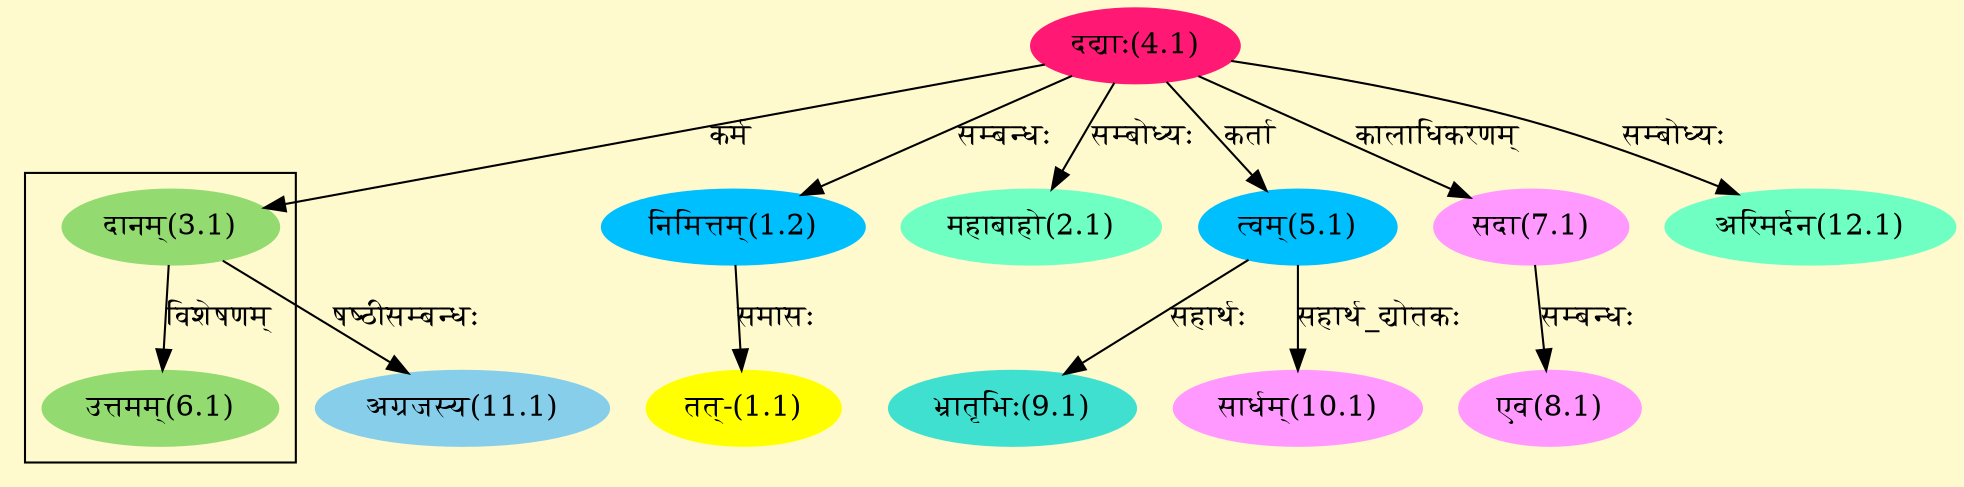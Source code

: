 digraph G{
rankdir=BT;
 compound=true;
 bgcolor="lemonchiffon1";

subgraph cluster_1{
Node6_1 [style=filled, color="#93DB70" label = "उत्तमम्(6.1)"]
Node3_1 [style=filled, color="#93DB70" label = "दानम्(3.1)"]

}
Node1_1 [style=filled, color="#FFFF00" label = "तत्-(1.1)"]
Node1_2 [style=filled, color="#00BFFF" label = "निमित्तम्(1.2)"]
Node4_1 [style=filled, color="#FF1975" label = "दद्याः(4.1)"]
Node2_1 [style=filled, color="#6FFFC3" label = "महाबाहो(2.1)"]
Node3_1 [style=filled, color="#93DB70" label = "दानम्(3.1)"]
Node5_1 [style=filled, color="#00BFFF" label = "त्वम्(5.1)"]
Node [style=filled, color="" label = "()"]
Node7_1 [style=filled, color="#FF99FF" label = "सदा(7.1)"]
Node8_1 [style=filled, color="#FF99FF" label = "एव(8.1)"]
Node9_1 [style=filled, color="#40E0D0" label = "भ्रातृभिः(9.1)"]
Node10_1 [style=filled, color="#FF99FF" label = "सार्धम्(10.1)"]
Node11_1 [style=filled, color="#87CEEB" label = "अग्रजस्य(11.1)"]
Node12_1 [style=filled, color="#6FFFC3" label = "अरिमर्दन(12.1)"]
/* Start of Relations section */

Node1_1 -> Node1_2 [  label="समासः"  dir="back" ]
Node1_2 -> Node4_1 [  label="सम्बन्धः"  dir="back" ]
Node2_1 -> Node4_1 [  label="सम्बोध्यः"  dir="back" ]
Node3_1 -> Node4_1 [  label="कर्म"  dir="back" ]
Node5_1 -> Node4_1 [  label="कर्ता"  dir="back" ]
Node6_1 -> Node3_1 [  label="विशेषणम्"  dir="back" ]
Node7_1 -> Node4_1 [  label="कालाधिकरणम्"  dir="back" ]
Node8_1 -> Node7_1 [  label="सम्बन्धः"  dir="back" ]
Node9_1 -> Node5_1 [  label="सहार्थः"  dir="back" ]
Node10_1 -> Node5_1 [  label="सहार्थ_द्योतकः"  dir="back" ]
Node11_1 -> Node3_1 [  label="षष्ठीसम्बन्धः"  dir="back" ]
Node12_1 -> Node4_1 [  label="सम्बोध्यः"  dir="back" ]
}
